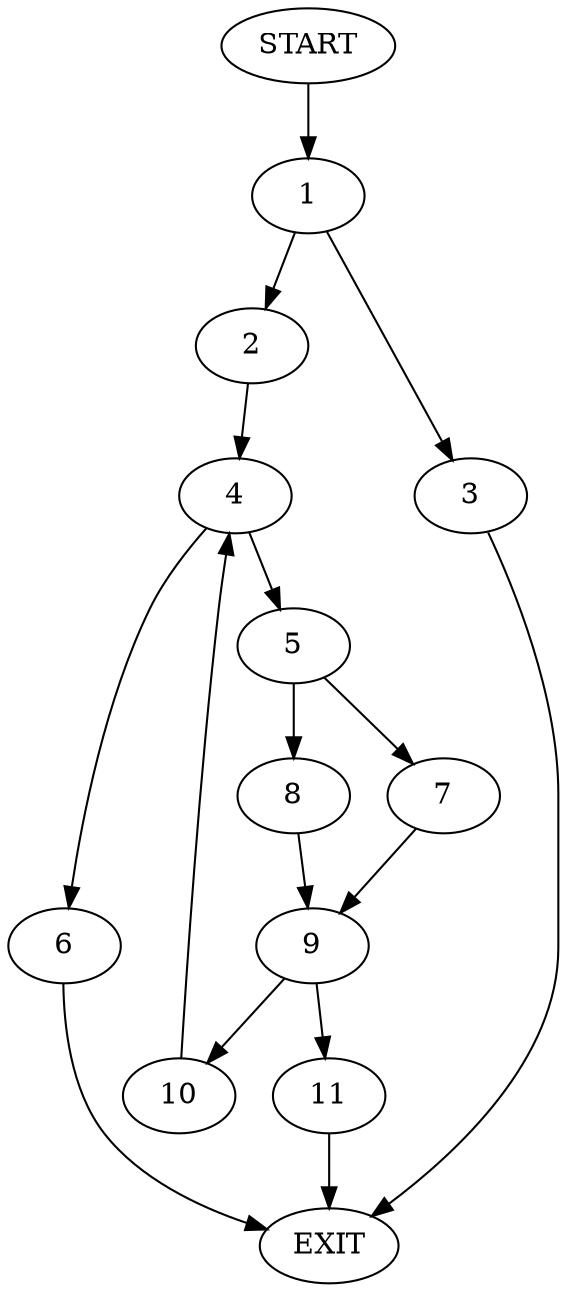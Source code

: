 digraph {
0 [label="START"]
12 [label="EXIT"]
0 -> 1
1 -> 2
1 -> 3
3 -> 12
2 -> 4
4 -> 5
4 -> 6
6 -> 12
5 -> 7
5 -> 8
7 -> 9
8 -> 9
9 -> 10
9 -> 11
10 -> 4
11 -> 12
}
